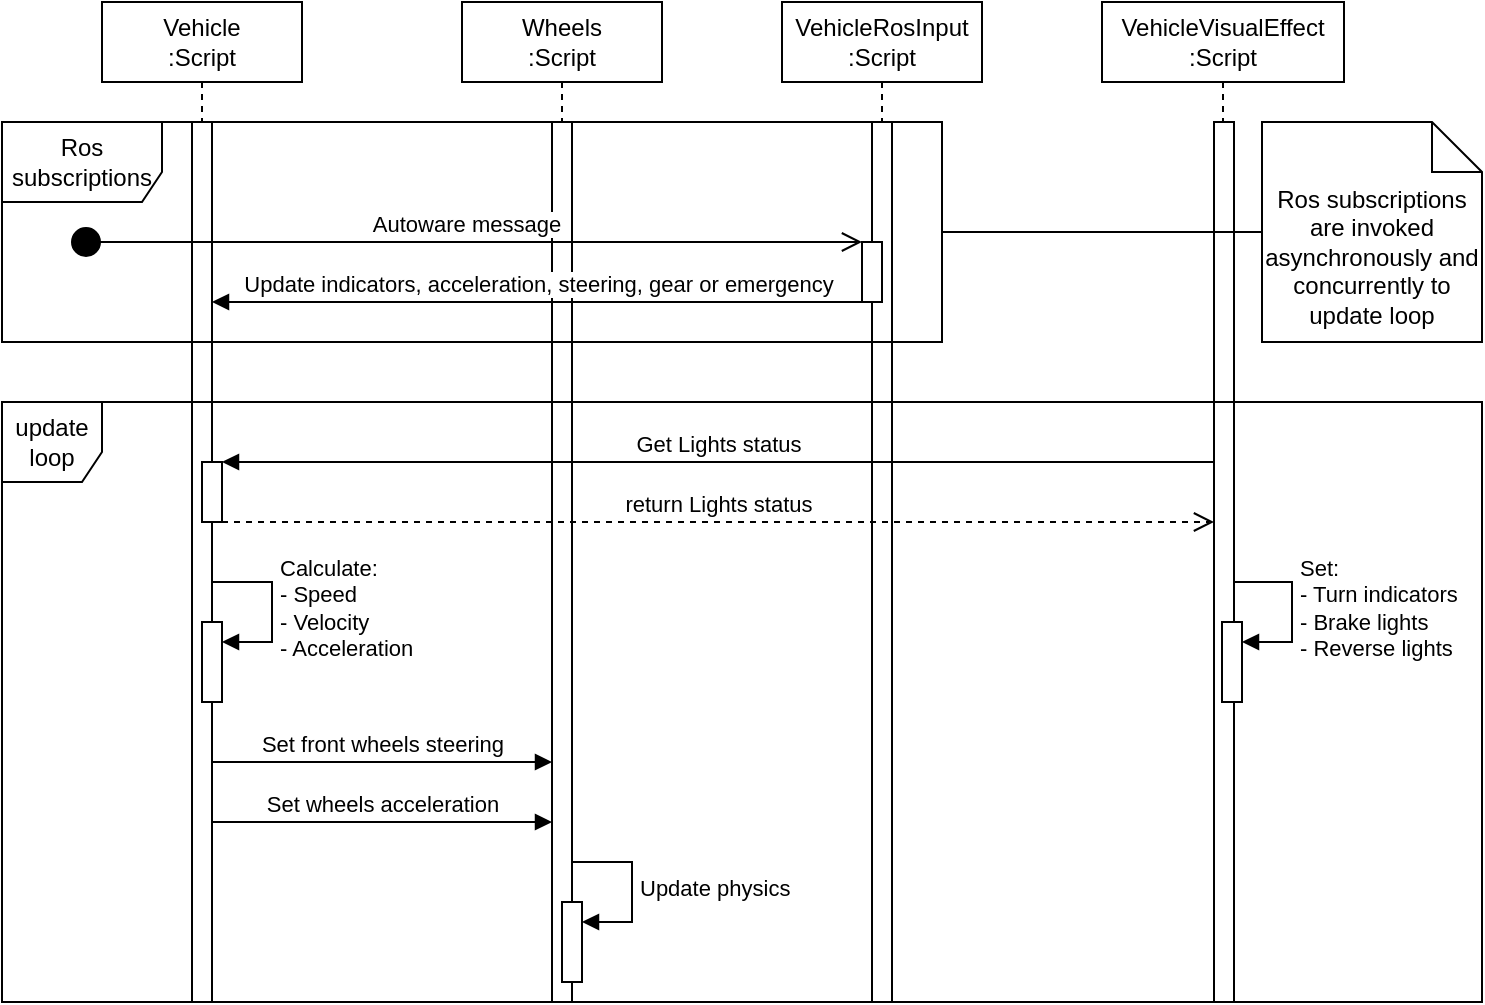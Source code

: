 <mxfile version="21.5.2" type="device">
  <diagram name="Page-1" id="2YBvvXClWsGukQMizWep">
    <mxGraphModel dx="1562" dy="893" grid="1" gridSize="10" guides="1" tooltips="1" connect="1" arrows="1" fold="1" page="1" pageScale="1" pageWidth="850" pageHeight="1100" math="0" shadow="0">
      <root>
        <mxCell id="0" />
        <mxCell id="1" parent="0" />
        <mxCell id="aM9ryv3xv72pqoxQDRHE-1" value="&lt;div&gt;Vehicle&lt;/div&gt;&lt;div&gt;:Script&lt;br&gt;&lt;/div&gt;" style="shape=umlLifeline;perimeter=lifelinePerimeter;whiteSpace=wrap;html=1;container=0;dropTarget=0;collapsible=0;recursiveResize=0;outlineConnect=0;portConstraint=eastwest;newEdgeStyle={&quot;edgeStyle&quot;:&quot;elbowEdgeStyle&quot;,&quot;elbow&quot;:&quot;vertical&quot;,&quot;curved&quot;:0,&quot;rounded&quot;:0};" parent="1" vertex="1">
          <mxGeometry x="100" width="100" height="500" as="geometry" />
        </mxCell>
        <mxCell id="aM9ryv3xv72pqoxQDRHE-2" value="" style="html=1;points=[];perimeter=orthogonalPerimeter;outlineConnect=0;targetShapes=umlLifeline;portConstraint=eastwest;newEdgeStyle={&quot;edgeStyle&quot;:&quot;elbowEdgeStyle&quot;,&quot;elbow&quot;:&quot;vertical&quot;,&quot;curved&quot;:0,&quot;rounded&quot;:0};" parent="aM9ryv3xv72pqoxQDRHE-1" vertex="1">
          <mxGeometry x="45" y="60" width="10" height="440" as="geometry" />
        </mxCell>
        <mxCell id="aM9ryv3xv72pqoxQDRHE-5" value="&lt;div&gt;VehicleRosInput&lt;/div&gt;&lt;div&gt;:Script&lt;br&gt;&lt;/div&gt;" style="shape=umlLifeline;perimeter=lifelinePerimeter;whiteSpace=wrap;html=1;container=0;dropTarget=0;collapsible=0;recursiveResize=0;outlineConnect=0;portConstraint=eastwest;newEdgeStyle={&quot;edgeStyle&quot;:&quot;elbowEdgeStyle&quot;,&quot;elbow&quot;:&quot;vertical&quot;,&quot;curved&quot;:0,&quot;rounded&quot;:0};" parent="1" vertex="1">
          <mxGeometry x="440" width="100" height="500" as="geometry" />
        </mxCell>
        <mxCell id="aM9ryv3xv72pqoxQDRHE-6" value="" style="html=1;points=[];perimeter=orthogonalPerimeter;outlineConnect=0;targetShapes=umlLifeline;portConstraint=eastwest;newEdgeStyle={&quot;edgeStyle&quot;:&quot;elbowEdgeStyle&quot;,&quot;elbow&quot;:&quot;vertical&quot;,&quot;curved&quot;:0,&quot;rounded&quot;:0};" parent="aM9ryv3xv72pqoxQDRHE-5" vertex="1">
          <mxGeometry x="45" y="60" width="10" height="440" as="geometry" />
        </mxCell>
        <mxCell id="f4PjIfqcoIexmQ7UMwPD-5" value="&lt;div&gt;Wheels&lt;/div&gt;:Script" style="shape=umlLifeline;perimeter=lifelinePerimeter;whiteSpace=wrap;html=1;container=1;dropTarget=0;collapsible=0;recursiveResize=0;outlineConnect=0;portConstraint=eastwest;newEdgeStyle={&quot;edgeStyle&quot;:&quot;elbowEdgeStyle&quot;,&quot;elbow&quot;:&quot;vertical&quot;,&quot;curved&quot;:0,&quot;rounded&quot;:0};" vertex="1" parent="1">
          <mxGeometry x="280" width="100" height="500" as="geometry" />
        </mxCell>
        <mxCell id="f4PjIfqcoIexmQ7UMwPD-11" value="" style="html=1;points=[];perimeter=orthogonalPerimeter;outlineConnect=0;targetShapes=umlLifeline;portConstraint=eastwest;newEdgeStyle={&quot;edgeStyle&quot;:&quot;elbowEdgeStyle&quot;,&quot;elbow&quot;:&quot;vertical&quot;,&quot;curved&quot;:0,&quot;rounded&quot;:0};" vertex="1" parent="f4PjIfqcoIexmQ7UMwPD-5">
          <mxGeometry x="45" y="60" width="10" height="440" as="geometry" />
        </mxCell>
        <mxCell id="f4PjIfqcoIexmQ7UMwPD-2" value="&lt;div&gt;VehicleVisualEffect&lt;/div&gt;&lt;div&gt;:Script&lt;br&gt;&lt;/div&gt;" style="shape=umlLifeline;perimeter=lifelinePerimeter;whiteSpace=wrap;html=1;container=1;dropTarget=0;collapsible=0;recursiveResize=0;outlineConnect=0;portConstraint=eastwest;newEdgeStyle={&quot;edgeStyle&quot;:&quot;elbowEdgeStyle&quot;,&quot;elbow&quot;:&quot;vertical&quot;,&quot;curved&quot;:0,&quot;rounded&quot;:0};" vertex="1" parent="1">
          <mxGeometry x="600" width="121" height="500" as="geometry" />
        </mxCell>
        <mxCell id="f4PjIfqcoIexmQ7UMwPD-24" value="" style="html=1;points=[];perimeter=orthogonalPerimeter;outlineConnect=0;targetShapes=umlLifeline;portConstraint=eastwest;newEdgeStyle={&quot;edgeStyle&quot;:&quot;elbowEdgeStyle&quot;,&quot;elbow&quot;:&quot;vertical&quot;,&quot;curved&quot;:0,&quot;rounded&quot;:0};" vertex="1" parent="f4PjIfqcoIexmQ7UMwPD-2">
          <mxGeometry x="56" y="60" width="10" height="440" as="geometry" />
        </mxCell>
        <mxCell id="f4PjIfqcoIexmQ7UMwPD-22" value="Update indicators, acceleration, steering, gear or emergency" style="html=1;verticalAlign=bottom;endArrow=block;edgeStyle=elbowEdgeStyle;elbow=vertical;curved=0;rounded=0;" edge="1" target="aM9ryv3xv72pqoxQDRHE-2" parent="1" source="f4PjIfqcoIexmQ7UMwPD-35">
          <mxGeometry relative="1" as="geometry">
            <mxPoint x="70" y="150.14" as="sourcePoint" />
            <mxPoint x="150" y="130" as="targetPoint" />
            <Array as="points">
              <mxPoint x="330" y="150" />
            </Array>
          </mxGeometry>
        </mxCell>
        <mxCell id="f4PjIfqcoIexmQ7UMwPD-26" value="Get Lights status" style="html=1;verticalAlign=bottom;endArrow=block;edgeStyle=elbowEdgeStyle;elbow=vertical;curved=0;rounded=0;" edge="1" target="f4PjIfqcoIexmQ7UMwPD-25" parent="1" source="f4PjIfqcoIexmQ7UMwPD-24">
          <mxGeometry relative="1" as="geometry">
            <mxPoint x="636" y="230" as="sourcePoint" />
            <Array as="points">
              <mxPoint x="430" y="230" />
            </Array>
          </mxGeometry>
        </mxCell>
        <mxCell id="f4PjIfqcoIexmQ7UMwPD-27" value="return Lights status" style="html=1;verticalAlign=bottom;endArrow=open;dashed=1;endSize=8;edgeStyle=elbowEdgeStyle;elbow=vertical;curved=0;rounded=0;" edge="1" source="f4PjIfqcoIexmQ7UMwPD-25" parent="1" target="f4PjIfqcoIexmQ7UMwPD-24">
          <mxGeometry relative="1" as="geometry">
            <mxPoint x="636" y="260" as="targetPoint" />
            <Array as="points">
              <mxPoint x="360" y="260" />
            </Array>
          </mxGeometry>
        </mxCell>
        <mxCell id="f4PjIfqcoIexmQ7UMwPD-30" value="update loop" style="shape=umlFrame;whiteSpace=wrap;html=1;pointerEvents=0;recursiveResize=0;container=1;collapsible=0;width=50;height=40;" vertex="1" parent="1">
          <mxGeometry x="50" y="200" width="740" height="300" as="geometry" />
        </mxCell>
        <mxCell id="f4PjIfqcoIexmQ7UMwPD-25" value="" style="html=1;points=[];perimeter=orthogonalPerimeter;outlineConnect=0;targetShapes=umlLifeline;portConstraint=eastwest;newEdgeStyle={&quot;edgeStyle&quot;:&quot;elbowEdgeStyle&quot;,&quot;elbow&quot;:&quot;vertical&quot;,&quot;curved&quot;:0,&quot;rounded&quot;:0};" vertex="1" parent="f4PjIfqcoIexmQ7UMwPD-30">
          <mxGeometry x="100" y="30" width="10" height="30" as="geometry" />
        </mxCell>
        <mxCell id="f4PjIfqcoIexmQ7UMwPD-28" value="" style="html=1;points=[];perimeter=orthogonalPerimeter;outlineConnect=0;targetShapes=umlLifeline;portConstraint=eastwest;newEdgeStyle={&quot;edgeStyle&quot;:&quot;elbowEdgeStyle&quot;,&quot;elbow&quot;:&quot;vertical&quot;,&quot;curved&quot;:0,&quot;rounded&quot;:0};" vertex="1" parent="f4PjIfqcoIexmQ7UMwPD-30">
          <mxGeometry x="610" y="110" width="10" height="40" as="geometry" />
        </mxCell>
        <mxCell id="f4PjIfqcoIexmQ7UMwPD-3" value="" style="html=1;points=[];perimeter=orthogonalPerimeter;outlineConnect=0;targetShapes=umlLifeline;portConstraint=eastwest;newEdgeStyle={&quot;edgeStyle&quot;:&quot;elbowEdgeStyle&quot;,&quot;elbow&quot;:&quot;vertical&quot;,&quot;curved&quot;:0,&quot;rounded&quot;:0};" vertex="1" parent="f4PjIfqcoIexmQ7UMwPD-30">
          <mxGeometry x="100" y="110" width="10" height="40" as="geometry" />
        </mxCell>
        <mxCell id="f4PjIfqcoIexmQ7UMwPD-41" value="" style="html=1;points=[];perimeter=orthogonalPerimeter;outlineConnect=0;targetShapes=umlLifeline;portConstraint=eastwest;newEdgeStyle={&quot;edgeStyle&quot;:&quot;elbowEdgeStyle&quot;,&quot;elbow&quot;:&quot;vertical&quot;,&quot;curved&quot;:0,&quot;rounded&quot;:0};" vertex="1" parent="f4PjIfqcoIexmQ7UMwPD-30">
          <mxGeometry x="280" y="250" width="10" height="40" as="geometry" />
        </mxCell>
        <mxCell id="f4PjIfqcoIexmQ7UMwPD-42" value="Update physics" style="html=1;align=left;spacingLeft=2;endArrow=block;rounded=0;edgeStyle=orthogonalEdgeStyle;curved=0;rounded=0;" edge="1" target="f4PjIfqcoIexmQ7UMwPD-41" parent="f4PjIfqcoIexmQ7UMwPD-30">
          <mxGeometry relative="1" as="geometry">
            <mxPoint x="285" y="230" as="sourcePoint" />
            <Array as="points">
              <mxPoint x="315" y="260" />
            </Array>
          </mxGeometry>
        </mxCell>
        <mxCell id="f4PjIfqcoIexmQ7UMwPD-44" style="edgeStyle=orthogonalEdgeStyle;rounded=0;orthogonalLoop=1;jettySize=auto;html=1;entryX=0;entryY=0.5;entryDx=0;entryDy=0;entryPerimeter=0;endArrow=none;endFill=0;" edge="1" parent="1" source="f4PjIfqcoIexmQ7UMwPD-31" target="f4PjIfqcoIexmQ7UMwPD-39">
          <mxGeometry relative="1" as="geometry" />
        </mxCell>
        <mxCell id="f4PjIfqcoIexmQ7UMwPD-31" value="Ros subscriptions" style="shape=umlFrame;whiteSpace=wrap;html=1;pointerEvents=0;recursiveResize=0;container=1;collapsible=0;width=80;height=40;" vertex="1" parent="1">
          <mxGeometry x="50" y="60" width="470" height="110" as="geometry" />
        </mxCell>
        <mxCell id="f4PjIfqcoIexmQ7UMwPD-35" value="" style="html=1;points=[];perimeter=orthogonalPerimeter;outlineConnect=0;targetShapes=umlLifeline;portConstraint=eastwest;newEdgeStyle={&quot;edgeStyle&quot;:&quot;elbowEdgeStyle&quot;,&quot;elbow&quot;:&quot;vertical&quot;,&quot;curved&quot;:0,&quot;rounded&quot;:0};" vertex="1" parent="f4PjIfqcoIexmQ7UMwPD-31">
          <mxGeometry x="430" y="60" width="10" height="30" as="geometry" />
        </mxCell>
        <mxCell id="f4PjIfqcoIexmQ7UMwPD-36" value="Autoware message" style="html=1;verticalAlign=bottom;startArrow=circle;startFill=1;endArrow=open;startSize=6;endSize=8;edgeStyle=elbowEdgeStyle;elbow=vertical;curved=0;rounded=0;" edge="1" parent="f4PjIfqcoIexmQ7UMwPD-31">
          <mxGeometry width="80" relative="1" as="geometry">
            <mxPoint x="34" y="60" as="sourcePoint" />
            <mxPoint x="430" y="60" as="targetPoint" />
          </mxGeometry>
        </mxCell>
        <mxCell id="f4PjIfqcoIexmQ7UMwPD-32" value="Set front wheels steering" style="html=1;verticalAlign=bottom;endArrow=block;edgeStyle=elbowEdgeStyle;elbow=vertical;curved=0;rounded=0;" edge="1" parent="1" target="f4PjIfqcoIexmQ7UMwPD-11">
          <mxGeometry width="80" relative="1" as="geometry">
            <mxPoint x="155" y="380" as="sourcePoint" />
            <mxPoint x="305" y="380" as="targetPoint" />
            <Array as="points">
              <mxPoint x="225" y="380" />
            </Array>
          </mxGeometry>
        </mxCell>
        <mxCell id="f4PjIfqcoIexmQ7UMwPD-16" value="&lt;div&gt;Set wheels acceleration&lt;/div&gt;" style="html=1;verticalAlign=bottom;endArrow=block;edgeStyle=elbowEdgeStyle;elbow=vertical;curved=0;rounded=0;" edge="1" target="f4PjIfqcoIexmQ7UMwPD-11" parent="1">
          <mxGeometry relative="1" as="geometry">
            <mxPoint x="155" y="410" as="sourcePoint" />
            <mxPoint x="305" y="410" as="targetPoint" />
            <Array as="points">
              <mxPoint x="215" y="410" />
            </Array>
          </mxGeometry>
        </mxCell>
        <mxCell id="f4PjIfqcoIexmQ7UMwPD-29" value="&lt;div&gt;Set:&lt;/div&gt;&lt;div&gt;- Turn indicators&lt;/div&gt;&lt;div&gt;- Brake lights&lt;/div&gt;&lt;div&gt;- Reverse lights&lt;br&gt;&lt;/div&gt;" style="html=1;align=left;spacingLeft=2;endArrow=block;rounded=0;edgeStyle=orthogonalEdgeStyle;curved=0;rounded=0;" edge="1" target="f4PjIfqcoIexmQ7UMwPD-28" parent="1" source="f4PjIfqcoIexmQ7UMwPD-24">
          <mxGeometry relative="1" as="geometry">
            <mxPoint x="665" y="290" as="sourcePoint" />
            <Array as="points">
              <mxPoint x="695" y="290" />
              <mxPoint x="695" y="320" />
            </Array>
            <mxPoint as="offset" />
          </mxGeometry>
        </mxCell>
        <mxCell id="f4PjIfqcoIexmQ7UMwPD-4" value="&lt;div&gt;Calculate:&lt;/div&gt;&lt;div&gt;- Speed&lt;/div&gt;&lt;div&gt;- Velocity&lt;/div&gt;&lt;div&gt;- Acceleration&lt;/div&gt;" style="html=1;align=left;spacingLeft=2;endArrow=block;rounded=0;edgeStyle=orthogonalEdgeStyle;curved=0;rounded=0;" edge="1" target="f4PjIfqcoIexmQ7UMwPD-3" parent="1" source="aM9ryv3xv72pqoxQDRHE-2">
          <mxGeometry relative="1" as="geometry">
            <mxPoint x="155" y="290" as="sourcePoint" />
            <Array as="points">
              <mxPoint x="185" y="290" />
              <mxPoint x="185" y="320" />
            </Array>
          </mxGeometry>
        </mxCell>
        <mxCell id="f4PjIfqcoIexmQ7UMwPD-39" value="Ros subscriptions are invoked asynchronously and concurrently to update loop" style="shape=note2;boundedLbl=1;whiteSpace=wrap;html=1;size=25;verticalAlign=top;align=center;" vertex="1" parent="1">
          <mxGeometry x="680" y="60" width="110" height="110" as="geometry" />
        </mxCell>
      </root>
    </mxGraphModel>
  </diagram>
</mxfile>
